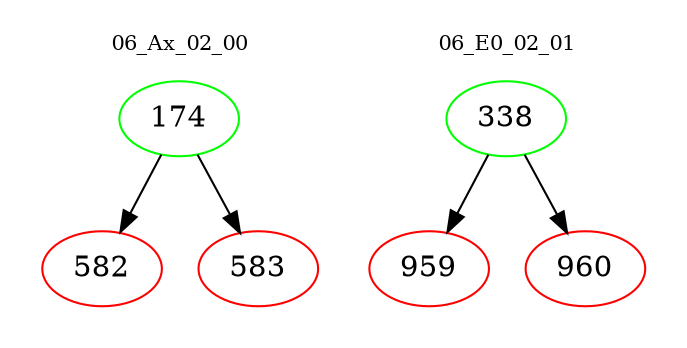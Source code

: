 digraph{
subgraph cluster_0 {
color = white
label = "06_Ax_02_00";
fontsize=10;
T0_174 [label="174", color="green"]
T0_174 -> T0_582 [color="black"]
T0_582 [label="582", color="red"]
T0_174 -> T0_583 [color="black"]
T0_583 [label="583", color="red"]
}
subgraph cluster_1 {
color = white
label = "06_E0_02_01";
fontsize=10;
T1_338 [label="338", color="green"]
T1_338 -> T1_959 [color="black"]
T1_959 [label="959", color="red"]
T1_338 -> T1_960 [color="black"]
T1_960 [label="960", color="red"]
}
}
